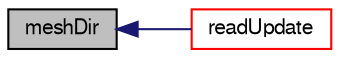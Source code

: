 digraph "meshDir"
{
  bgcolor="transparent";
  edge [fontname="FreeSans",fontsize="10",labelfontname="FreeSans",labelfontsize="10"];
  node [fontname="FreeSans",fontsize="10",shape=record];
  rankdir="LR";
  Node994 [label="meshDir",height=0.2,width=0.4,color="black", fillcolor="grey75", style="filled", fontcolor="black"];
  Node994 -> Node995 [dir="back",color="midnightblue",fontsize="10",style="solid",fontname="FreeSans"];
  Node995 [label="readUpdate",height=0.2,width=0.4,color="red",URL="$a29702.html#a6436833d758fa188b4d917096c7cea3f",tooltip="Update the mesh based on the mesh files saved in. "];
}
